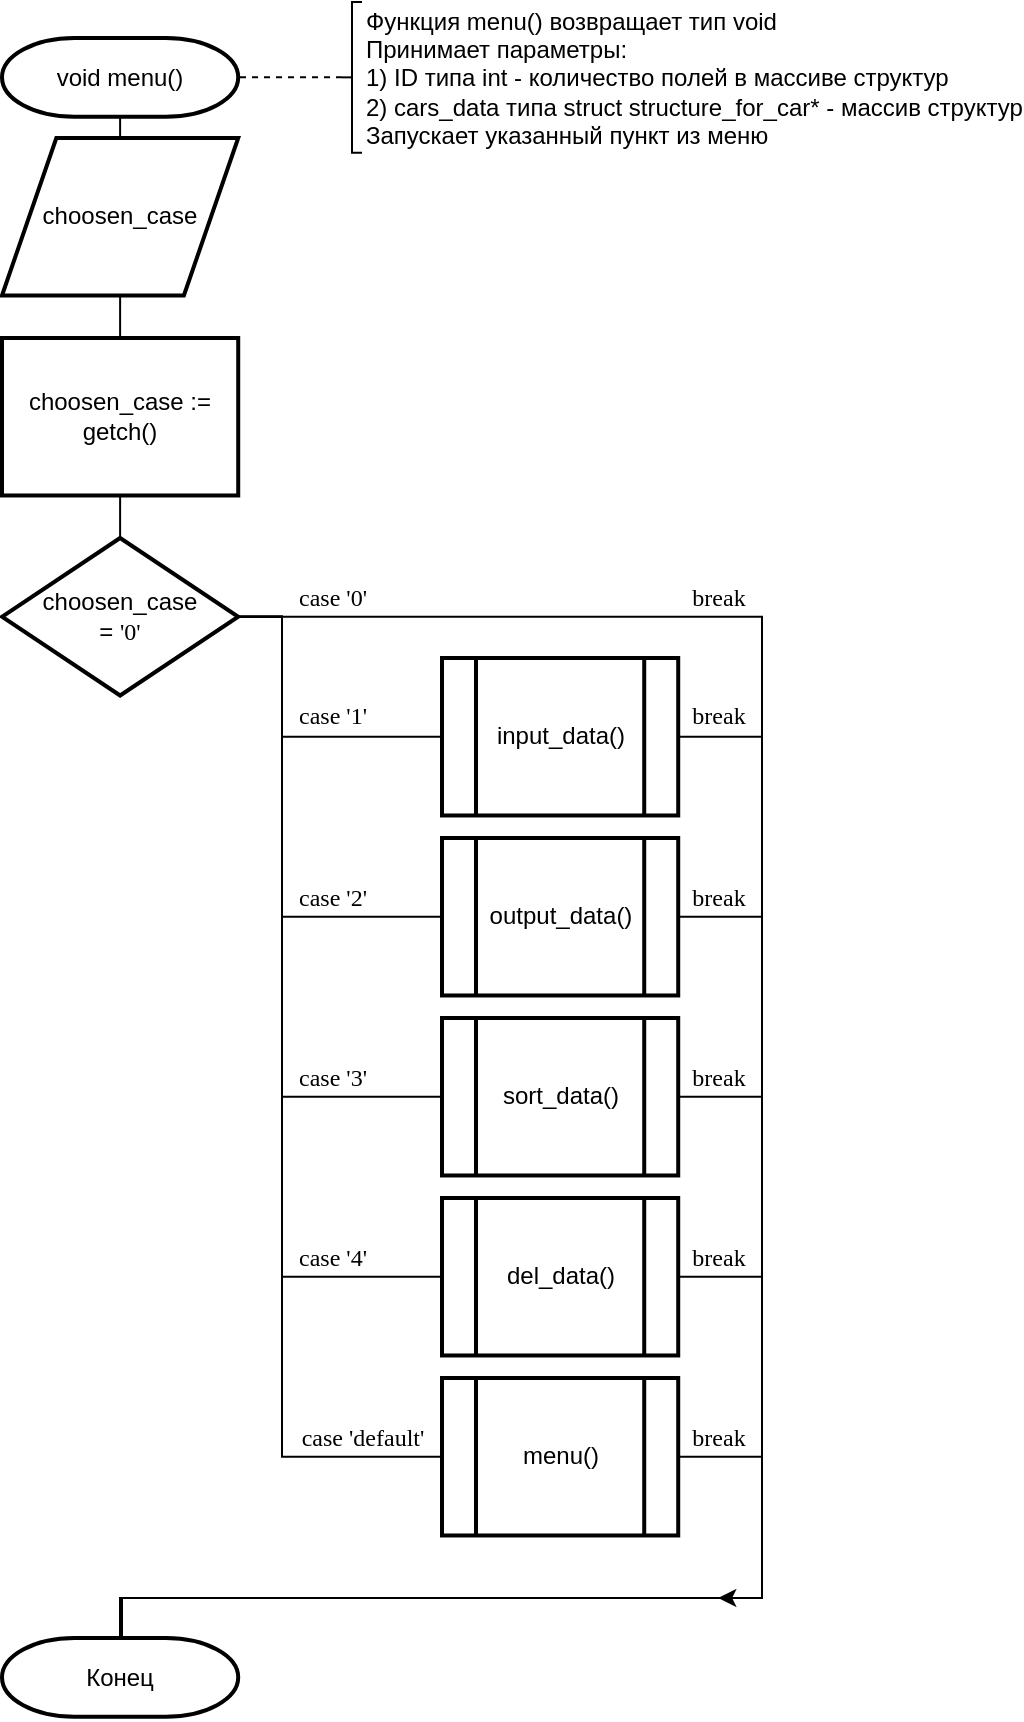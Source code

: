 <mxfile version="13.0.3" type="device"><diagram id="C5RBs43oDa-KdzZeNtuy" name="Page-1"><mxGraphModel dx="1002" dy="581" grid="1" gridSize="10" guides="1" tooltips="1" connect="1" arrows="1" fold="1" page="1" pageScale="1" pageWidth="827" pageHeight="1169" math="0" shadow="0"><root><mxCell id="WIyWlLk6GJQsqaUBKTNV-0"/><mxCell id="WIyWlLk6GJQsqaUBKTNV-1" parent="WIyWlLk6GJQsqaUBKTNV-0"/><mxCell id="Jpk71WfrO-B72YNm6cx--16" style="edgeStyle=orthogonalEdgeStyle;rounded=0;orthogonalLoop=1;jettySize=auto;html=1;exitX=0.5;exitY=1;exitDx=0;exitDy=0;exitPerimeter=0;entryX=0.5;entryY=0;entryDx=0;entryDy=0;endArrow=none;endFill=0;" parent="WIyWlLk6GJQsqaUBKTNV-1" source="Jpk71WfrO-B72YNm6cx--0" target="Jpk71WfrO-B72YNm6cx--2" edge="1"><mxGeometry relative="1" as="geometry"/></mxCell><mxCell id="Jpk71WfrO-B72YNm6cx--0" value="void menu()" style="strokeWidth=2;html=1;shape=mxgraph.flowchart.terminator;whiteSpace=wrap;" parent="WIyWlLk6GJQsqaUBKTNV-1" vertex="1"><mxGeometry x="150" y="40" width="118.11" height="39.37" as="geometry"/></mxCell><mxCell id="Jpk71WfrO-B72YNm6cx--2" value="choosen_case" style="shape=parallelogram;html=1;strokeWidth=2;perimeter=parallelogramPerimeter;whiteSpace=wrap;rounded=0;arcSize=12;size=0.23;" parent="WIyWlLk6GJQsqaUBKTNV-1" vertex="1"><mxGeometry x="150" y="90" width="118.11" height="78.74" as="geometry"/></mxCell><mxCell id="sPPYG8kpMSkguiOGEfNG-0" style="edgeStyle=orthogonalEdgeStyle;rounded=0;orthogonalLoop=1;jettySize=auto;html=1;exitX=1;exitY=0.5;exitDx=0;exitDy=0;exitPerimeter=0;entryX=0;entryY=0.5;entryDx=0;entryDy=0;endArrow=none;endFill=0;" edge="1" parent="WIyWlLk6GJQsqaUBKTNV-1" source="Jpk71WfrO-B72YNm6cx--3" target="Jpk71WfrO-B72YNm6cx--10"><mxGeometry relative="1" as="geometry"><Array as="points"><mxPoint x="290" y="329"/><mxPoint x="290" y="389"/></Array></mxGeometry></mxCell><mxCell id="sPPYG8kpMSkguiOGEfNG-1" style="edgeStyle=orthogonalEdgeStyle;rounded=0;orthogonalLoop=1;jettySize=auto;html=1;exitX=1;exitY=0.5;exitDx=0;exitDy=0;exitPerimeter=0;entryX=0;entryY=0.5;entryDx=0;entryDy=0;endArrow=none;endFill=0;" edge="1" parent="WIyWlLk6GJQsqaUBKTNV-1" source="Jpk71WfrO-B72YNm6cx--3" target="Jpk71WfrO-B72YNm6cx--11"><mxGeometry relative="1" as="geometry"><Array as="points"><mxPoint x="290" y="329"/><mxPoint x="290" y="479"/></Array></mxGeometry></mxCell><mxCell id="sPPYG8kpMSkguiOGEfNG-2" style="edgeStyle=orthogonalEdgeStyle;rounded=0;orthogonalLoop=1;jettySize=auto;html=1;exitX=1;exitY=0.5;exitDx=0;exitDy=0;exitPerimeter=0;entryX=0;entryY=0.5;entryDx=0;entryDy=0;endArrow=none;endFill=0;" edge="1" parent="WIyWlLk6GJQsqaUBKTNV-1" source="Jpk71WfrO-B72YNm6cx--3" target="Jpk71WfrO-B72YNm6cx--12"><mxGeometry relative="1" as="geometry"><Array as="points"><mxPoint x="290" y="329"/><mxPoint x="290" y="569"/></Array></mxGeometry></mxCell><mxCell id="sPPYG8kpMSkguiOGEfNG-4" style="edgeStyle=orthogonalEdgeStyle;rounded=0;orthogonalLoop=1;jettySize=auto;html=1;exitX=1;exitY=0.5;exitDx=0;exitDy=0;exitPerimeter=0;entryX=0;entryY=0.5;entryDx=0;entryDy=0;endArrow=none;endFill=0;" edge="1" parent="WIyWlLk6GJQsqaUBKTNV-1" source="Jpk71WfrO-B72YNm6cx--3" target="Jpk71WfrO-B72YNm6cx--13"><mxGeometry relative="1" as="geometry"><Array as="points"><mxPoint x="290" y="329"/><mxPoint x="290" y="659"/></Array></mxGeometry></mxCell><mxCell id="sPPYG8kpMSkguiOGEfNG-5" style="edgeStyle=orthogonalEdgeStyle;rounded=0;orthogonalLoop=1;jettySize=auto;html=1;exitX=1;exitY=0.5;exitDx=0;exitDy=0;exitPerimeter=0;entryX=0;entryY=0.5;entryDx=0;entryDy=0;endArrow=none;endFill=0;" edge="1" parent="WIyWlLk6GJQsqaUBKTNV-1" source="Jpk71WfrO-B72YNm6cx--3" target="Jpk71WfrO-B72YNm6cx--14"><mxGeometry relative="1" as="geometry"><Array as="points"><mxPoint x="290" y="329"/><mxPoint x="290" y="749"/></Array></mxGeometry></mxCell><mxCell id="sPPYG8kpMSkguiOGEfNG-13" style="edgeStyle=orthogonalEdgeStyle;rounded=0;orthogonalLoop=1;jettySize=auto;html=1;exitX=1;exitY=0.5;exitDx=0;exitDy=0;exitPerimeter=0;entryX=0.5;entryY=0;entryDx=0;entryDy=0;entryPerimeter=0;endArrow=none;endFill=0;fontFamily=Times New Roman;" edge="1" parent="WIyWlLk6GJQsqaUBKTNV-1" source="Jpk71WfrO-B72YNm6cx--3" target="Jpk71WfrO-B72YNm6cx--15"><mxGeometry relative="1" as="geometry"><Array as="points"><mxPoint x="530" y="329"/><mxPoint x="530" y="820"/><mxPoint x="209" y="820"/></Array></mxGeometry></mxCell><mxCell id="Jpk71WfrO-B72YNm6cx--3" value="choosen_case&lt;br&gt;=&amp;nbsp;&lt;font face=&quot;Times New Roman&quot;&gt;'0'&lt;/font&gt;" style="strokeWidth=2;html=1;shape=mxgraph.flowchart.decision;whiteSpace=wrap;rounded=0;" parent="WIyWlLk6GJQsqaUBKTNV-1" vertex="1"><mxGeometry x="150" y="290" width="118.11" height="78.74" as="geometry"/></mxCell><mxCell id="sPPYG8kpMSkguiOGEfNG-6" style="edgeStyle=orthogonalEdgeStyle;rounded=0;orthogonalLoop=1;jettySize=auto;html=1;exitX=1;exitY=0.5;exitDx=0;exitDy=0;entryX=0.5;entryY=0;entryDx=0;entryDy=0;entryPerimeter=0;endArrow=none;endFill=0;" edge="1" parent="WIyWlLk6GJQsqaUBKTNV-1" source="Jpk71WfrO-B72YNm6cx--10" target="Jpk71WfrO-B72YNm6cx--15"><mxGeometry relative="1" as="geometry"><Array as="points"><mxPoint x="530" y="389"/><mxPoint x="530" y="820"/><mxPoint x="209" y="820"/></Array></mxGeometry></mxCell><mxCell id="Jpk71WfrO-B72YNm6cx--10" value="input_data()" style="verticalLabelPosition=middle;verticalAlign=middle;html=1;shape=process;whiteSpace=wrap;rounded=0;size=0.14;arcSize=6;labelPosition=center;align=center;strokeWidth=2;" parent="WIyWlLk6GJQsqaUBKTNV-1" vertex="1"><mxGeometry x="370" y="350" width="118.11" height="78.74" as="geometry"/></mxCell><mxCell id="sPPYG8kpMSkguiOGEfNG-7" style="edgeStyle=orthogonalEdgeStyle;rounded=0;orthogonalLoop=1;jettySize=auto;html=1;exitX=1;exitY=0.5;exitDx=0;exitDy=0;endArrow=none;endFill=0;" edge="1" parent="WIyWlLk6GJQsqaUBKTNV-1" source="Jpk71WfrO-B72YNm6cx--11"><mxGeometry relative="1" as="geometry"><mxPoint x="210" y="840.0" as="targetPoint"/><Array as="points"><mxPoint x="530" y="479"/><mxPoint x="530" y="820"/><mxPoint x="210" y="820"/></Array></mxGeometry></mxCell><mxCell id="Jpk71WfrO-B72YNm6cx--11" value="output_data()" style="verticalLabelPosition=middle;verticalAlign=middle;html=1;shape=process;whiteSpace=wrap;rounded=0;size=0.14;arcSize=6;labelPosition=center;align=center;strokeWidth=2;" parent="WIyWlLk6GJQsqaUBKTNV-1" vertex="1"><mxGeometry x="370" y="440" width="118.11" height="78.74" as="geometry"/></mxCell><mxCell id="sPPYG8kpMSkguiOGEfNG-8" style="edgeStyle=orthogonalEdgeStyle;rounded=0;orthogonalLoop=1;jettySize=auto;html=1;exitX=1;exitY=0.5;exitDx=0;exitDy=0;entryX=0.5;entryY=0;entryDx=0;entryDy=0;entryPerimeter=0;endArrow=none;endFill=0;" edge="1" parent="WIyWlLk6GJQsqaUBKTNV-1" source="Jpk71WfrO-B72YNm6cx--12" target="Jpk71WfrO-B72YNm6cx--15"><mxGeometry relative="1" as="geometry"><Array as="points"><mxPoint x="530" y="569"/><mxPoint x="530" y="820"/><mxPoint x="209" y="820"/></Array></mxGeometry></mxCell><mxCell id="Jpk71WfrO-B72YNm6cx--12" value="sort_data()" style="verticalLabelPosition=middle;verticalAlign=middle;html=1;shape=process;whiteSpace=wrap;rounded=0;size=0.14;arcSize=6;labelPosition=center;align=center;strokeWidth=2;" parent="WIyWlLk6GJQsqaUBKTNV-1" vertex="1"><mxGeometry x="370" y="530" width="118.11" height="78.74" as="geometry"/></mxCell><mxCell id="sPPYG8kpMSkguiOGEfNG-9" style="edgeStyle=orthogonalEdgeStyle;rounded=0;orthogonalLoop=1;jettySize=auto;html=1;exitX=1;exitY=0.5;exitDx=0;exitDy=0;entryX=0.5;entryY=0;entryDx=0;entryDy=0;entryPerimeter=0;endArrow=none;endFill=0;" edge="1" parent="WIyWlLk6GJQsqaUBKTNV-1" source="Jpk71WfrO-B72YNm6cx--13" target="Jpk71WfrO-B72YNm6cx--15"><mxGeometry relative="1" as="geometry"><Array as="points"><mxPoint x="530" y="659"/><mxPoint x="530" y="820"/><mxPoint x="209" y="820"/></Array></mxGeometry></mxCell><mxCell id="Jpk71WfrO-B72YNm6cx--13" value="del_data()" style="verticalLabelPosition=middle;verticalAlign=middle;html=1;shape=process;whiteSpace=wrap;rounded=0;size=0.14;arcSize=6;labelPosition=center;align=center;strokeWidth=2;" parent="WIyWlLk6GJQsqaUBKTNV-1" vertex="1"><mxGeometry x="370" y="620" width="118.11" height="78.74" as="geometry"/></mxCell><mxCell id="sPPYG8kpMSkguiOGEfNG-10" style="edgeStyle=orthogonalEdgeStyle;rounded=0;orthogonalLoop=1;jettySize=auto;html=1;exitX=1;exitY=0.5;exitDx=0;exitDy=0;entryX=0.5;entryY=0;entryDx=0;entryDy=0;entryPerimeter=0;endArrow=none;endFill=0;" edge="1" parent="WIyWlLk6GJQsqaUBKTNV-1" source="Jpk71WfrO-B72YNm6cx--14" target="Jpk71WfrO-B72YNm6cx--15"><mxGeometry relative="1" as="geometry"><Array as="points"><mxPoint x="530" y="749"/><mxPoint x="530" y="820"/><mxPoint x="209" y="820"/></Array></mxGeometry></mxCell><mxCell id="Jpk71WfrO-B72YNm6cx--14" value="menu()" style="verticalLabelPosition=middle;verticalAlign=middle;html=1;shape=process;whiteSpace=wrap;rounded=0;size=0.14;arcSize=6;labelPosition=center;align=center;strokeWidth=2;" parent="WIyWlLk6GJQsqaUBKTNV-1" vertex="1"><mxGeometry x="370" y="710" width="118.11" height="78.74" as="geometry"/></mxCell><mxCell id="Jpk71WfrO-B72YNm6cx--15" value="Конец" style="strokeWidth=2;html=1;shape=mxgraph.flowchart.terminator;whiteSpace=wrap;" parent="WIyWlLk6GJQsqaUBKTNV-1" vertex="1"><mxGeometry x="150" y="840" width="118.11" height="39.37" as="geometry"/></mxCell><mxCell id="Jpk71WfrO-B72YNm6cx--57" style="edgeStyle=orthogonalEdgeStyle;rounded=0;orthogonalLoop=1;jettySize=auto;html=1;exitX=0.5;exitY=0;exitDx=0;exitDy=0;entryX=0.5;entryY=1;entryDx=0;entryDy=0;endArrow=none;endFill=0;" parent="WIyWlLk6GJQsqaUBKTNV-1" source="Jpk71WfrO-B72YNm6cx--56" target="Jpk71WfrO-B72YNm6cx--2" edge="1"><mxGeometry relative="1" as="geometry"/></mxCell><mxCell id="sPPYG8kpMSkguiOGEfNG-25" style="edgeStyle=orthogonalEdgeStyle;rounded=0;orthogonalLoop=1;jettySize=auto;html=1;exitX=0.5;exitY=1;exitDx=0;exitDy=0;entryX=0.5;entryY=0;entryDx=0;entryDy=0;entryPerimeter=0;endArrow=none;endFill=0;fontFamily=Times New Roman;" edge="1" parent="WIyWlLk6GJQsqaUBKTNV-1" source="Jpk71WfrO-B72YNm6cx--56" target="Jpk71WfrO-B72YNm6cx--3"><mxGeometry relative="1" as="geometry"/></mxCell><mxCell id="Jpk71WfrO-B72YNm6cx--56" value="choosen_case := getch()" style="rounded=0;whiteSpace=wrap;html=1;strokeWidth=2;" parent="WIyWlLk6GJQsqaUBKTNV-1" vertex="1"><mxGeometry x="150" y="190" width="118.11" height="78.74" as="geometry"/></mxCell><mxCell id="Jpk71WfrO-B72YNm6cx--80" style="edgeStyle=none;rounded=0;orthogonalLoop=1;jettySize=auto;html=1;exitX=0;exitY=0.5;exitDx=0;exitDy=0;exitPerimeter=0;entryX=1;entryY=0.5;entryDx=0;entryDy=0;entryPerimeter=0;endArrow=none;endFill=0;dashed=1;strokeWidth=1;" parent="WIyWlLk6GJQsqaUBKTNV-1" source="Jpk71WfrO-B72YNm6cx--79" target="Jpk71WfrO-B72YNm6cx--0" edge="1"><mxGeometry relative="1" as="geometry"/></mxCell><mxCell id="Jpk71WfrO-B72YNm6cx--79" value="Функция menu() возвращает тип void&lt;br&gt;Принимает параметры:&lt;br&gt;1) ID типа int - количество полей в массиве структур&lt;br&gt;2) cars_data типа struct structure_for_car* - массив структур&lt;br&gt;Запускает указанный пункт из меню" style="strokeWidth=1;html=1;shape=mxgraph.flowchart.annotation_2;align=left;labelPosition=right;pointerEvents=1;rounded=0;" parent="WIyWlLk6GJQsqaUBKTNV-1" vertex="1"><mxGeometry x="320" y="22.02" width="10" height="75.32" as="geometry"/></mxCell><mxCell id="sPPYG8kpMSkguiOGEfNG-11" value="break" style="text;html=1;align=center;verticalAlign=middle;resizable=0;points=[];autosize=1;fontFamily=Times New Roman;" vertex="1" parent="WIyWlLk6GJQsqaUBKTNV-1"><mxGeometry x="488.11" y="310" width="40" height="20" as="geometry"/></mxCell><mxCell id="sPPYG8kpMSkguiOGEfNG-12" value="case '1'" style="text;html=1;align=center;verticalAlign=middle;resizable=0;points=[];autosize=1;fontFamily=Times New Roman;" vertex="1" parent="WIyWlLk6GJQsqaUBKTNV-1"><mxGeometry x="290" y="368.74" width="50" height="20" as="geometry"/></mxCell><mxCell id="sPPYG8kpMSkguiOGEfNG-14" value="case '0'" style="text;html=1;align=center;verticalAlign=middle;resizable=0;points=[];autosize=1;fontFamily=Times New Roman;" vertex="1" parent="WIyWlLk6GJQsqaUBKTNV-1"><mxGeometry x="290" y="310" width="50" height="20" as="geometry"/></mxCell><mxCell id="sPPYG8kpMSkguiOGEfNG-15" value="case '2'" style="text;html=1;align=center;verticalAlign=middle;resizable=0;points=[];autosize=1;fontFamily=Times New Roman;" vertex="1" parent="WIyWlLk6GJQsqaUBKTNV-1"><mxGeometry x="290" y="460" width="50" height="20" as="geometry"/></mxCell><mxCell id="sPPYG8kpMSkguiOGEfNG-16" value="case '3'" style="text;html=1;align=center;verticalAlign=middle;resizable=0;points=[];autosize=1;fontFamily=Times New Roman;" vertex="1" parent="WIyWlLk6GJQsqaUBKTNV-1"><mxGeometry x="290" y="550" width="50" height="20" as="geometry"/></mxCell><mxCell id="sPPYG8kpMSkguiOGEfNG-17" value="case '4'" style="text;html=1;align=center;verticalAlign=middle;resizable=0;points=[];autosize=1;fontFamily=Times New Roman;" vertex="1" parent="WIyWlLk6GJQsqaUBKTNV-1"><mxGeometry x="290" y="640" width="50" height="20" as="geometry"/></mxCell><mxCell id="sPPYG8kpMSkguiOGEfNG-18" value="case 'default'" style="text;html=1;align=center;verticalAlign=middle;resizable=0;points=[];autosize=1;fontFamily=Times New Roman;" vertex="1" parent="WIyWlLk6GJQsqaUBKTNV-1"><mxGeometry x="290" y="730" width="80" height="20" as="geometry"/></mxCell><mxCell id="sPPYG8kpMSkguiOGEfNG-19" value="break" style="text;html=1;align=center;verticalAlign=middle;resizable=0;points=[];autosize=1;fontFamily=Times New Roman;" vertex="1" parent="WIyWlLk6GJQsqaUBKTNV-1"><mxGeometry x="488.11" y="368.74" width="40" height="20" as="geometry"/></mxCell><mxCell id="sPPYG8kpMSkguiOGEfNG-20" value="break" style="text;html=1;align=center;verticalAlign=middle;resizable=0;points=[];autosize=1;fontFamily=Times New Roman;" vertex="1" parent="WIyWlLk6GJQsqaUBKTNV-1"><mxGeometry x="488.11" y="460" width="40" height="20" as="geometry"/></mxCell><mxCell id="sPPYG8kpMSkguiOGEfNG-21" value="break" style="text;html=1;align=center;verticalAlign=middle;resizable=0;points=[];autosize=1;fontFamily=Times New Roman;" vertex="1" parent="WIyWlLk6GJQsqaUBKTNV-1"><mxGeometry x="488.11" y="550" width="40" height="20" as="geometry"/></mxCell><mxCell id="sPPYG8kpMSkguiOGEfNG-22" value="break" style="text;html=1;align=center;verticalAlign=middle;resizable=0;points=[];autosize=1;fontFamily=Times New Roman;" vertex="1" parent="WIyWlLk6GJQsqaUBKTNV-1"><mxGeometry x="488.11" y="640" width="40" height="20" as="geometry"/></mxCell><mxCell id="sPPYG8kpMSkguiOGEfNG-23" value="break" style="text;html=1;align=center;verticalAlign=middle;resizable=0;points=[];autosize=1;fontFamily=Times New Roman;" vertex="1" parent="WIyWlLk6GJQsqaUBKTNV-1"><mxGeometry x="488.11" y="730" width="40" height="20" as="geometry"/></mxCell><mxCell id="sPPYG8kpMSkguiOGEfNG-24" value="" style="endArrow=classic;html=1;fontFamily=Times New Roman;" edge="1" parent="WIyWlLk6GJQsqaUBKTNV-1"><mxGeometry width="50" height="50" relative="1" as="geometry"><mxPoint x="528.11" y="820" as="sourcePoint"/><mxPoint x="508.11" y="820" as="targetPoint"/></mxGeometry></mxCell></root></mxGraphModel></diagram></mxfile>